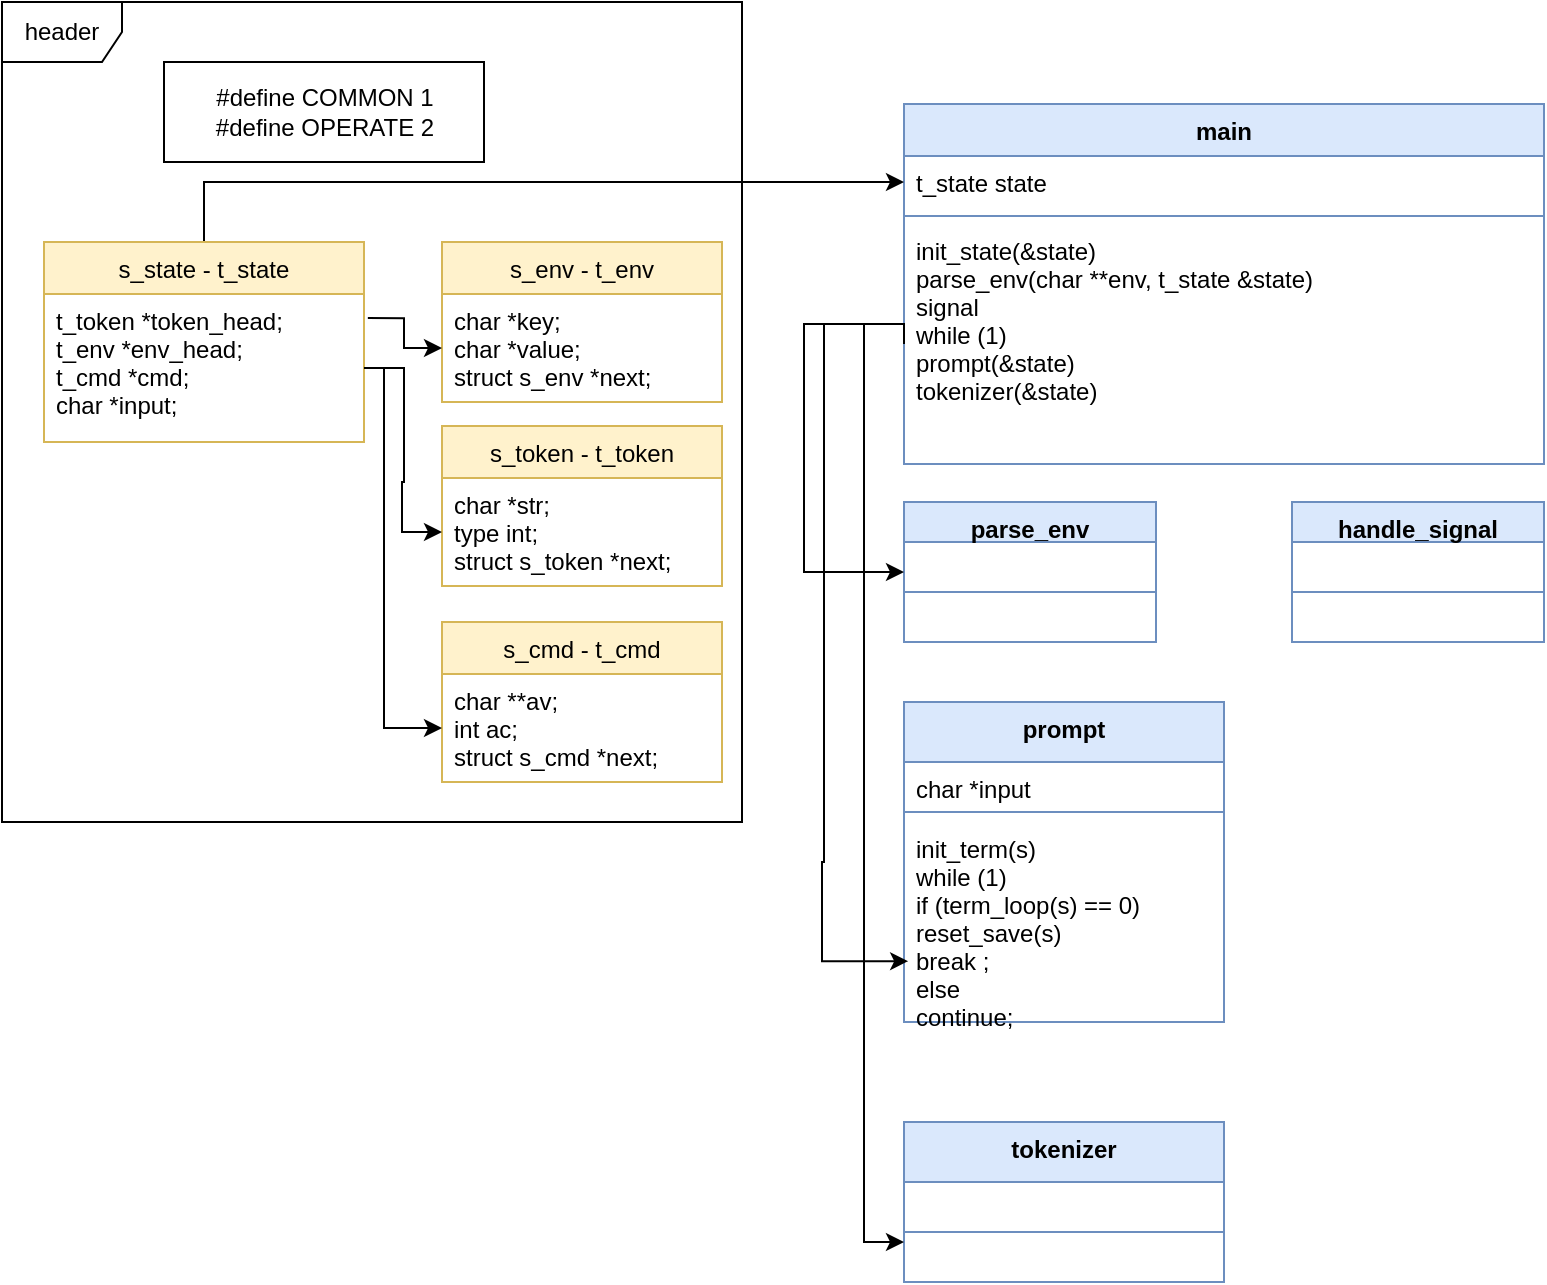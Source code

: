 <mxfile version="14.6.1" type="github">
  <diagram id="vPpmAZyfwJPQhjs65pCP" name="Page-1">
    <mxGraphModel dx="1970" dy="1827" grid="1" gridSize="10" guides="1" tooltips="1" connect="1" arrows="1" fold="1" page="1" pageScale="1" pageWidth="827" pageHeight="1169" math="0" shadow="0">
      <root>
        <mxCell id="0" />
        <mxCell id="1" parent="0" />
        <mxCell id="Ixk2TPtNxIe3ymc7RwaV-39" value="header&lt;br&gt;" style="shape=umlFrame;whiteSpace=wrap;html=1;" parent="1" vertex="1">
          <mxGeometry x="-530" y="-1120" width="370" height="410" as="geometry" />
        </mxCell>
        <mxCell id="Ixk2TPtNxIe3ymc7RwaV-2" value="main" style="swimlane;fontStyle=1;align=center;verticalAlign=top;childLayout=stackLayout;horizontal=1;startSize=26;horizontalStack=0;resizeParent=1;resizeParentMax=0;resizeLast=0;collapsible=1;marginBottom=0;fillColor=#dae8fc;strokeColor=#6c8ebf;" parent="1" vertex="1">
          <mxGeometry x="-79" y="-1069" width="320" height="180" as="geometry" />
        </mxCell>
        <mxCell id="Ixk2TPtNxIe3ymc7RwaV-3" value="t_state state" style="text;strokeColor=none;fillColor=none;align=left;verticalAlign=top;spacingLeft=4;spacingRight=4;overflow=hidden;rotatable=0;points=[[0,0.5],[1,0.5]];portConstraint=eastwest;" parent="Ixk2TPtNxIe3ymc7RwaV-2" vertex="1">
          <mxGeometry y="26" width="320" height="26" as="geometry" />
        </mxCell>
        <mxCell id="Ixk2TPtNxIe3ymc7RwaV-4" value="" style="line;strokeWidth=1;fillColor=#dae8fc;align=left;verticalAlign=middle;spacingTop=-1;spacingLeft=3;spacingRight=3;rotatable=0;labelPosition=right;points=[];portConstraint=eastwest;strokeColor=#6c8ebf;" parent="Ixk2TPtNxIe3ymc7RwaV-2" vertex="1">
          <mxGeometry y="52" width="320" height="8" as="geometry" />
        </mxCell>
        <mxCell id="Ixk2TPtNxIe3ymc7RwaV-5" value="init_state(&amp;state)&#xa;parse_env(char **env, t_state &amp;state)&#xa;signal&#xa;while (1)&#xa;  prompt(&amp;state)&#xa;  tokenizer(&amp;state)&#xa;" style="text;strokeColor=none;fillColor=none;align=left;verticalAlign=top;spacingLeft=4;spacingRight=4;overflow=hidden;rotatable=0;points=[[0,0.5],[1,0.5]];portConstraint=eastwest;" parent="Ixk2TPtNxIe3ymc7RwaV-2" vertex="1">
          <mxGeometry y="60" width="320" height="120" as="geometry" />
        </mxCell>
        <mxCell id="Ixk2TPtNxIe3ymc7RwaV-6" value="s_env - t_env" style="swimlane;fontStyle=0;childLayout=stackLayout;horizontal=1;startSize=26;fillColor=#fff2cc;horizontalStack=0;resizeParent=1;resizeParentMax=0;resizeLast=0;collapsible=1;marginBottom=0;strokeColor=#d6b656;" parent="1" vertex="1">
          <mxGeometry x="-310" y="-1000" width="140" height="80" as="geometry" />
        </mxCell>
        <mxCell id="Ixk2TPtNxIe3ymc7RwaV-7" value="char   *key; &#xa;char   *value; &#xa;struct s_env *next;" style="text;strokeColor=none;fillColor=none;align=left;verticalAlign=top;spacingLeft=4;spacingRight=4;overflow=hidden;rotatable=0;points=[[0,0.5],[1,0.5]];portConstraint=eastwest;" parent="Ixk2TPtNxIe3ymc7RwaV-6" vertex="1">
          <mxGeometry y="26" width="140" height="54" as="geometry" />
        </mxCell>
        <mxCell id="Ixk2TPtNxIe3ymc7RwaV-16" style="edgeStyle=orthogonalEdgeStyle;rounded=0;orthogonalLoop=1;jettySize=auto;html=1;exitX=0.5;exitY=0;exitDx=0;exitDy=0;entryX=0;entryY=0.5;entryDx=0;entryDy=0;" parent="1" source="Ixk2TPtNxIe3ymc7RwaV-11" target="Ixk2TPtNxIe3ymc7RwaV-3" edge="1">
          <mxGeometry relative="1" as="geometry" />
        </mxCell>
        <mxCell id="Ixk2TPtNxIe3ymc7RwaV-11" value="s_state - t_state" style="swimlane;fontStyle=0;childLayout=stackLayout;horizontal=1;startSize=26;fillColor=#fff2cc;horizontalStack=0;resizeParent=1;resizeParentMax=0;resizeLast=0;collapsible=1;marginBottom=0;strokeColor=#d6b656;" parent="1" vertex="1">
          <mxGeometry x="-509" y="-1000" width="160" height="100" as="geometry" />
        </mxCell>
        <mxCell id="Ixk2TPtNxIe3ymc7RwaV-12" value="t_token   *token_head; &#xa;t_env   *env_head; &#xa;t_cmd *cmd;&#xa;char   *input; &#xa;" style="text;strokeColor=none;fillColor=none;align=left;verticalAlign=top;spacingLeft=4;spacingRight=4;overflow=hidden;rotatable=0;points=[[0,0.5],[1,0.5]];portConstraint=eastwest;" parent="Ixk2TPtNxIe3ymc7RwaV-11" vertex="1">
          <mxGeometry y="26" width="160" height="74" as="geometry" />
        </mxCell>
        <mxCell id="Ixk2TPtNxIe3ymc7RwaV-15" style="edgeStyle=orthogonalEdgeStyle;rounded=0;orthogonalLoop=1;jettySize=auto;html=1;exitX=1.012;exitY=0.163;exitDx=0;exitDy=0;exitPerimeter=0;" parent="1" source="Ixk2TPtNxIe3ymc7RwaV-12" target="Ixk2TPtNxIe3ymc7RwaV-7" edge="1">
          <mxGeometry relative="1" as="geometry" />
        </mxCell>
        <mxCell id="Ixk2TPtNxIe3ymc7RwaV-17" value="parse_env" style="swimlane;fontStyle=1;align=center;verticalAlign=top;childLayout=stackLayout;horizontal=1;startSize=20;horizontalStack=0;resizeParent=1;resizeParentMax=0;resizeLast=0;collapsible=1;marginBottom=0;fillColor=#dae8fc;strokeColor=#6c8ebf;" parent="1" vertex="1">
          <mxGeometry x="-79" y="-870" width="126" height="70" as="geometry" />
        </mxCell>
        <mxCell id="Ixk2TPtNxIe3ymc7RwaV-19" value="" style="line;strokeWidth=1;fillColor=#dae8fc;align=left;verticalAlign=middle;spacingTop=-1;spacingLeft=3;spacingRight=3;rotatable=0;labelPosition=right;points=[];portConstraint=eastwest;strokeColor=#6c8ebf;" parent="Ixk2TPtNxIe3ymc7RwaV-17" vertex="1">
          <mxGeometry y="20" width="126" height="50" as="geometry" />
        </mxCell>
        <mxCell id="Ixk2TPtNxIe3ymc7RwaV-21" style="edgeStyle=orthogonalEdgeStyle;rounded=0;orthogonalLoop=1;jettySize=auto;html=1;exitX=0;exitY=0.5;exitDx=0;exitDy=0;entryX=0;entryY=0.5;entryDx=0;entryDy=0;" parent="1" source="Ixk2TPtNxIe3ymc7RwaV-5" target="Ixk2TPtNxIe3ymc7RwaV-17" edge="1">
          <mxGeometry relative="1" as="geometry">
            <mxPoint x="-119" y="-790.0" as="targetPoint" />
            <Array as="points">
              <mxPoint x="-129" y="-959" />
              <mxPoint x="-129" y="-835" />
            </Array>
          </mxGeometry>
        </mxCell>
        <mxCell id="Ixk2TPtNxIe3ymc7RwaV-22" value="prompt&#xa;" style="swimlane;fontStyle=1;align=center;verticalAlign=top;childLayout=stackLayout;horizontal=1;startSize=30;horizontalStack=0;resizeParent=1;resizeParentMax=0;resizeLast=0;collapsible=1;marginBottom=0;fillColor=#dae8fc;strokeColor=#6c8ebf;" parent="1" vertex="1">
          <mxGeometry x="-79" y="-770" width="160" height="160" as="geometry" />
        </mxCell>
        <mxCell id="Ixk2TPtNxIe3ymc7RwaV-25" value="char *input&#xa;" style="text;strokeColor=none;fillColor=none;align=left;verticalAlign=top;spacingLeft=4;spacingRight=4;overflow=hidden;rotatable=0;points=[[0,0.5],[1,0.5]];portConstraint=eastwest;" parent="Ixk2TPtNxIe3ymc7RwaV-22" vertex="1">
          <mxGeometry y="30" width="160" height="20" as="geometry" />
        </mxCell>
        <mxCell id="Ixk2TPtNxIe3ymc7RwaV-24" value="" style="line;strokeWidth=1;fillColor=#dae8fc;align=left;verticalAlign=middle;spacingTop=-1;spacingLeft=3;spacingRight=3;rotatable=0;labelPosition=right;points=[];portConstraint=eastwest;strokeColor=#6c8ebf;" parent="Ixk2TPtNxIe3ymc7RwaV-22" vertex="1">
          <mxGeometry y="50" width="160" height="10" as="geometry" />
        </mxCell>
        <mxCell id="Ixk2TPtNxIe3ymc7RwaV-27" value="init_term(s)&#xa;while (1)&#xa;  if (term_loop(s) == 0)&#xa;    reset_save(s)&#xa;    break ;&#xa;  else&#xa;    continue;" style="text;strokeColor=none;fillColor=none;align=left;verticalAlign=top;spacingLeft=4;spacingRight=4;overflow=hidden;rotatable=0;points=[[0,0.5],[1,0.5]];portConstraint=eastwest;" parent="Ixk2TPtNxIe3ymc7RwaV-22" vertex="1">
          <mxGeometry y="60" width="160" height="100" as="geometry" />
        </mxCell>
        <mxCell id="Ixk2TPtNxIe3ymc7RwaV-26" style="edgeStyle=orthogonalEdgeStyle;rounded=0;orthogonalLoop=1;jettySize=auto;html=1;exitX=0;exitY=0.5;exitDx=0;exitDy=0;entryX=0.013;entryY=0.696;entryDx=0;entryDy=0;entryPerimeter=0;" parent="1" source="Ixk2TPtNxIe3ymc7RwaV-5" target="Ixk2TPtNxIe3ymc7RwaV-27" edge="1">
          <mxGeometry relative="1" as="geometry">
            <mxPoint x="-115" y="-791.0" as="targetPoint" />
            <Array as="points">
              <mxPoint x="-79" y="-959" />
              <mxPoint x="-119" y="-959" />
              <mxPoint x="-119" y="-690" />
              <mxPoint x="-120" y="-690" />
              <mxPoint x="-120" y="-640" />
            </Array>
          </mxGeometry>
        </mxCell>
        <mxCell id="Ixk2TPtNxIe3ymc7RwaV-28" value="tokenizer" style="swimlane;fontStyle=1;align=center;verticalAlign=top;childLayout=stackLayout;horizontal=1;startSize=30;horizontalStack=0;resizeParent=1;resizeParentMax=0;resizeLast=0;collapsible=1;marginBottom=0;fillColor=#dae8fc;strokeColor=#6c8ebf;" parent="1" vertex="1">
          <mxGeometry x="-79" y="-560" width="160" height="80" as="geometry" />
        </mxCell>
        <mxCell id="Ixk2TPtNxIe3ymc7RwaV-30" value="" style="line;strokeWidth=1;fillColor=#dae8fc;align=left;verticalAlign=middle;spacingTop=-1;spacingLeft=3;spacingRight=3;rotatable=0;labelPosition=right;points=[];portConstraint=eastwest;strokeColor=#6c8ebf;" parent="Ixk2TPtNxIe3ymc7RwaV-28" vertex="1">
          <mxGeometry y="30" width="160" height="50" as="geometry" />
        </mxCell>
        <mxCell id="Ixk2TPtNxIe3ymc7RwaV-32" style="edgeStyle=orthogonalEdgeStyle;rounded=0;orthogonalLoop=1;jettySize=auto;html=1;exitX=0;exitY=0.5;exitDx=0;exitDy=0;entryX=0;entryY=0.75;entryDx=0;entryDy=0;" parent="1" source="Ixk2TPtNxIe3ymc7RwaV-5" target="Ixk2TPtNxIe3ymc7RwaV-28" edge="1">
          <mxGeometry relative="1" as="geometry">
            <mxPoint x="-115" y="-577.0" as="targetPoint" />
            <Array as="points">
              <mxPoint x="-79" y="-959" />
              <mxPoint x="-99" y="-959" />
              <mxPoint x="-99" y="-500" />
            </Array>
          </mxGeometry>
        </mxCell>
        <mxCell id="Ixk2TPtNxIe3ymc7RwaV-34" value="s_token - t_token" style="swimlane;fontStyle=0;childLayout=stackLayout;horizontal=1;startSize=26;fillColor=#fff2cc;horizontalStack=0;resizeParent=1;resizeParentMax=0;resizeLast=0;collapsible=1;marginBottom=0;strokeColor=#d6b656;" parent="1" vertex="1">
          <mxGeometry x="-310" y="-908" width="140" height="80" as="geometry" />
        </mxCell>
        <mxCell id="Ixk2TPtNxIe3ymc7RwaV-35" value="char   *str; &#xa;type int; &#xa;struct s_token *next;" style="text;strokeColor=none;fillColor=none;align=left;verticalAlign=top;spacingLeft=4;spacingRight=4;overflow=hidden;rotatable=0;points=[[0,0.5],[1,0.5]];portConstraint=eastwest;" parent="Ixk2TPtNxIe3ymc7RwaV-34" vertex="1">
          <mxGeometry y="26" width="140" height="54" as="geometry" />
        </mxCell>
        <mxCell id="Ixk2TPtNxIe3ymc7RwaV-36" style="edgeStyle=orthogonalEdgeStyle;rounded=0;orthogonalLoop=1;jettySize=auto;html=1;exitX=1;exitY=0.5;exitDx=0;exitDy=0;entryX=0;entryY=0.5;entryDx=0;entryDy=0;" parent="1" source="Ixk2TPtNxIe3ymc7RwaV-12" target="Ixk2TPtNxIe3ymc7RwaV-35" edge="1">
          <mxGeometry relative="1" as="geometry" />
        </mxCell>
        <mxCell id="Ixk2TPtNxIe3ymc7RwaV-40" value="&lt;div&gt;#define COMMON 1&lt;/div&gt;&lt;div&gt;#define OPERATE 2&lt;/div&gt;" style="html=1;fillColor=none;align=center;" parent="1" vertex="1">
          <mxGeometry x="-449" y="-1090" width="160" height="50" as="geometry" />
        </mxCell>
        <mxCell id="DFaYo-LoWVJwSwJaPACe-1" value="handle_signal" style="swimlane;fontStyle=1;align=center;verticalAlign=top;childLayout=stackLayout;horizontal=1;startSize=20;horizontalStack=0;resizeParent=1;resizeParentMax=0;resizeLast=0;collapsible=1;marginBottom=0;fillColor=#dae8fc;strokeColor=#6c8ebf;" parent="1" vertex="1">
          <mxGeometry x="115" y="-870" width="126" height="70" as="geometry" />
        </mxCell>
        <mxCell id="DFaYo-LoWVJwSwJaPACe-2" value="" style="line;strokeWidth=1;fillColor=#dae8fc;align=left;verticalAlign=middle;spacingTop=-1;spacingLeft=3;spacingRight=3;rotatable=0;labelPosition=right;points=[];portConstraint=eastwest;strokeColor=#6c8ebf;" parent="DFaYo-LoWVJwSwJaPACe-1" vertex="1">
          <mxGeometry y="20" width="126" height="50" as="geometry" />
        </mxCell>
        <mxCell id="DFaYo-LoWVJwSwJaPACe-3" value="s_cmd - t_cmd" style="swimlane;fontStyle=0;childLayout=stackLayout;horizontal=1;startSize=26;fillColor=#fff2cc;horizontalStack=0;resizeParent=1;resizeParentMax=0;resizeLast=0;collapsible=1;marginBottom=0;strokeColor=#d6b656;" parent="1" vertex="1">
          <mxGeometry x="-310" y="-810" width="140" height="80" as="geometry" />
        </mxCell>
        <mxCell id="DFaYo-LoWVJwSwJaPACe-4" value="char   **av; &#xa;int ac;&#xa;struct s_cmd *next;" style="text;strokeColor=none;fillColor=none;align=left;verticalAlign=top;spacingLeft=4;spacingRight=4;overflow=hidden;rotatable=0;points=[[0,0.5],[1,0.5]];portConstraint=eastwest;" parent="DFaYo-LoWVJwSwJaPACe-3" vertex="1">
          <mxGeometry y="26" width="140" height="54" as="geometry" />
        </mxCell>
        <mxCell id="DFaYo-LoWVJwSwJaPACe-5" style="edgeStyle=orthogonalEdgeStyle;rounded=0;orthogonalLoop=1;jettySize=auto;html=1;" parent="1" source="Ixk2TPtNxIe3ymc7RwaV-12" target="DFaYo-LoWVJwSwJaPACe-4" edge="1">
          <mxGeometry relative="1" as="geometry">
            <Array as="points">
              <mxPoint x="-339" y="-937" />
              <mxPoint x="-339" y="-757" />
            </Array>
          </mxGeometry>
        </mxCell>
      </root>
    </mxGraphModel>
  </diagram>
</mxfile>
